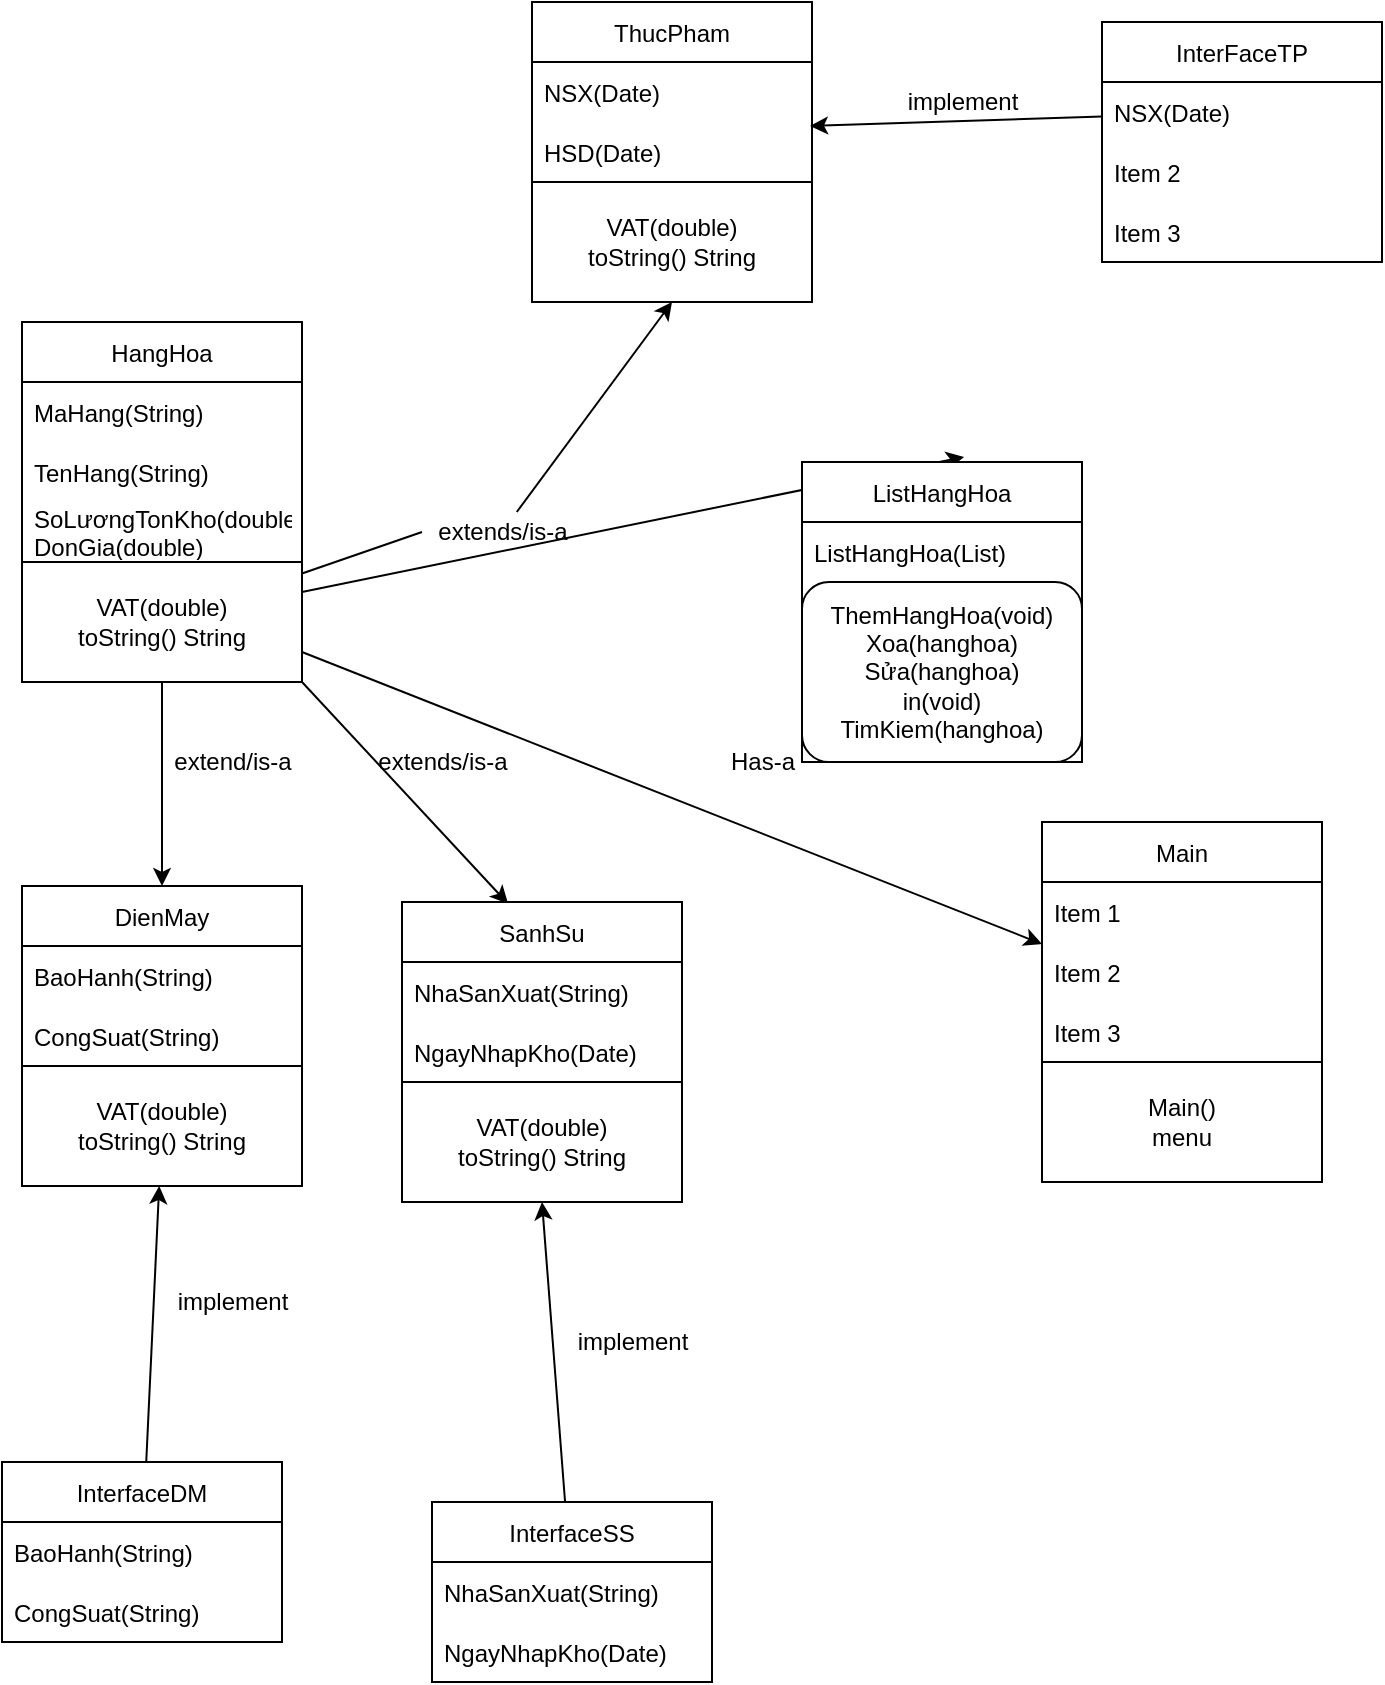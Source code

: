 <mxfile>
    <diagram id="nY8wPSegwq1hr6GuqTOO" name="Page-1">
        <mxGraphModel dx="814" dy="516" grid="1" gridSize="10" guides="1" tooltips="1" connect="1" arrows="1" fold="1" page="1" pageScale="1" pageWidth="850" pageHeight="1100" math="0" shadow="0">
            <root>
                <mxCell id="0"/>
                <mxCell id="1" parent="0"/>
                <mxCell id="29" style="edgeStyle=none;html=1;exitX=1;exitY=1;exitDx=0;exitDy=0;entryX=0.379;entryY=0.006;entryDx=0;entryDy=0;entryPerimeter=0;" parent="1" source="2" target="24" edge="1">
                    <mxGeometry relative="1" as="geometry"/>
                </mxCell>
                <mxCell id="37" style="edgeStyle=none;html=1;exitX=1;exitY=0.75;exitDx=0;exitDy=0;entryX=0.579;entryY=-0.017;entryDx=0;entryDy=0;entryPerimeter=0;" parent="1" source="2" target="31" edge="1">
                    <mxGeometry relative="1" as="geometry"/>
                </mxCell>
                <mxCell id="2" value="HangHoa" style="swimlane;fontStyle=0;childLayout=stackLayout;horizontal=1;startSize=30;horizontalStack=0;resizeParent=1;resizeParentMax=0;resizeLast=0;collapsible=1;marginBottom=0;" parent="1" vertex="1">
                    <mxGeometry x="50" y="190" width="140" height="180" as="geometry"/>
                </mxCell>
                <mxCell id="3" value="MaHang(String)" style="text;strokeColor=none;fillColor=none;align=left;verticalAlign=middle;spacingLeft=4;spacingRight=4;overflow=hidden;points=[[0,0.5],[1,0.5]];portConstraint=eastwest;rotatable=0;" parent="2" vertex="1">
                    <mxGeometry y="30" width="140" height="30" as="geometry"/>
                </mxCell>
                <mxCell id="4" value="TenHang(String)" style="text;strokeColor=none;fillColor=none;align=left;verticalAlign=middle;spacingLeft=4;spacingRight=4;overflow=hidden;points=[[0,0.5],[1,0.5]];portConstraint=eastwest;rotatable=0;" parent="2" vertex="1">
                    <mxGeometry y="60" width="140" height="30" as="geometry"/>
                </mxCell>
                <mxCell id="5" value="SoLươngTonKho(double)&#10;DonGia(double)" style="text;strokeColor=none;fillColor=none;align=left;verticalAlign=middle;spacingLeft=4;spacingRight=4;overflow=hidden;points=[[0,0.5],[1,0.5]];portConstraint=eastwest;rotatable=0;" parent="2" vertex="1">
                    <mxGeometry y="90" width="140" height="30" as="geometry"/>
                </mxCell>
                <mxCell id="6" value="VAT(double)&lt;br&gt;toString() String" style="rounded=0;whiteSpace=wrap;html=1;" parent="2" vertex="1">
                    <mxGeometry y="120" width="140" height="60" as="geometry"/>
                </mxCell>
                <mxCell id="8" value="ThucPham" style="swimlane;fontStyle=0;childLayout=stackLayout;horizontal=1;startSize=30;horizontalStack=0;resizeParent=1;resizeParentMax=0;resizeLast=0;collapsible=1;marginBottom=0;" parent="1" vertex="1">
                    <mxGeometry x="305" y="30" width="140" height="150" as="geometry"/>
                </mxCell>
                <mxCell id="9" value="NSX(Date)" style="text;strokeColor=none;fillColor=none;align=left;verticalAlign=middle;spacingLeft=4;spacingRight=4;overflow=hidden;points=[[0,0.5],[1,0.5]];portConstraint=eastwest;rotatable=0;" parent="8" vertex="1">
                    <mxGeometry y="30" width="140" height="30" as="geometry"/>
                </mxCell>
                <mxCell id="10" value="HSD(Date)" style="text;strokeColor=none;fillColor=none;align=left;verticalAlign=middle;spacingLeft=4;spacingRight=4;overflow=hidden;points=[[0,0.5],[1,0.5]];portConstraint=eastwest;rotatable=0;" parent="8" vertex="1">
                    <mxGeometry y="60" width="140" height="30" as="geometry"/>
                </mxCell>
                <mxCell id="7" value="VAT(double)&lt;br&gt;toString() String" style="rounded=0;whiteSpace=wrap;html=1;" parent="8" vertex="1">
                    <mxGeometry y="90" width="140" height="60" as="geometry"/>
                </mxCell>
                <mxCell id="12" style="edgeStyle=none;html=1;entryX=0.5;entryY=1;entryDx=0;entryDy=0;startArrow=none;" parent="1" source="14" target="8" edge="1">
                    <mxGeometry relative="1" as="geometry">
                        <mxPoint x="300" y="270" as="targetPoint"/>
                        <Array as="points"/>
                    </mxGeometry>
                </mxCell>
                <mxCell id="14" value="extends/is-a" style="text;html=1;align=center;verticalAlign=middle;resizable=0;points=[];autosize=1;strokeColor=none;fillColor=none;" parent="1" vertex="1">
                    <mxGeometry x="250" y="285" width="80" height="20" as="geometry"/>
                </mxCell>
                <mxCell id="15" value="" style="edgeStyle=none;html=1;entryX=0;entryY=0.5;entryDx=0;entryDy=0;endArrow=none;" parent="1" source="6" target="14" edge="1">
                    <mxGeometry relative="1" as="geometry">
                        <mxPoint x="400" y="265" as="targetPoint"/>
                        <mxPoint x="190" y="321.25" as="sourcePoint"/>
                    </mxGeometry>
                </mxCell>
                <mxCell id="16" value="DienMay" style="swimlane;fontStyle=0;childLayout=stackLayout;horizontal=1;startSize=30;horizontalStack=0;resizeParent=1;resizeParentMax=0;resizeLast=0;collapsible=1;marginBottom=0;" parent="1" vertex="1">
                    <mxGeometry x="50" y="472" width="140" height="150" as="geometry"/>
                </mxCell>
                <mxCell id="17" value="BaoHanh(String)" style="text;strokeColor=none;fillColor=none;align=left;verticalAlign=middle;spacingLeft=4;spacingRight=4;overflow=hidden;points=[[0,0.5],[1,0.5]];portConstraint=eastwest;rotatable=0;" parent="16" vertex="1">
                    <mxGeometry y="30" width="140" height="30" as="geometry"/>
                </mxCell>
                <mxCell id="18" value="CongSuat(String)" style="text;strokeColor=none;fillColor=none;align=left;verticalAlign=middle;spacingLeft=4;spacingRight=4;overflow=hidden;points=[[0,0.5],[1,0.5]];portConstraint=eastwest;rotatable=0;" parent="16" vertex="1">
                    <mxGeometry y="60" width="140" height="30" as="geometry"/>
                </mxCell>
                <mxCell id="23" value="VAT(double)&lt;br&gt;toString() String" style="rounded=0;whiteSpace=wrap;html=1;" parent="16" vertex="1">
                    <mxGeometry y="90" width="140" height="60" as="geometry"/>
                </mxCell>
                <mxCell id="20" style="edgeStyle=none;html=1;entryX=0.5;entryY=0;entryDx=0;entryDy=0;" parent="1" source="6" target="16" edge="1">
                    <mxGeometry relative="1" as="geometry"/>
                </mxCell>
                <mxCell id="22" value="extend/is-a" style="text;html=1;align=center;verticalAlign=middle;resizable=0;points=[];autosize=1;strokeColor=none;fillColor=none;" parent="1" vertex="1">
                    <mxGeometry x="120" y="400" width="70" height="20" as="geometry"/>
                </mxCell>
                <mxCell id="24" value="SanhSu" style="swimlane;fontStyle=0;childLayout=stackLayout;horizontal=1;startSize=30;horizontalStack=0;resizeParent=1;resizeParentMax=0;resizeLast=0;collapsible=1;marginBottom=0;" parent="1" vertex="1">
                    <mxGeometry x="240" y="480" width="140" height="150" as="geometry"/>
                </mxCell>
                <mxCell id="25" value="NhaSanXuat(String)" style="text;strokeColor=none;fillColor=none;align=left;verticalAlign=middle;spacingLeft=4;spacingRight=4;overflow=hidden;points=[[0,0.5],[1,0.5]];portConstraint=eastwest;rotatable=0;" parent="24" vertex="1">
                    <mxGeometry y="30" width="140" height="30" as="geometry"/>
                </mxCell>
                <mxCell id="26" value="NgayNhapKho(Date)" style="text;strokeColor=none;fillColor=none;align=left;verticalAlign=middle;spacingLeft=4;spacingRight=4;overflow=hidden;points=[[0,0.5],[1,0.5]];portConstraint=eastwest;rotatable=0;" parent="24" vertex="1">
                    <mxGeometry y="60" width="140" height="30" as="geometry"/>
                </mxCell>
                <mxCell id="28" value="VAT(double)&lt;br&gt;toString() String" style="rounded=0;whiteSpace=wrap;html=1;" parent="24" vertex="1">
                    <mxGeometry y="90" width="140" height="60" as="geometry"/>
                </mxCell>
                <mxCell id="30" value="extends/is-a" style="text;html=1;align=center;verticalAlign=middle;resizable=0;points=[];autosize=1;strokeColor=none;fillColor=none;" parent="1" vertex="1">
                    <mxGeometry x="220" y="400" width="80" height="20" as="geometry"/>
                </mxCell>
                <mxCell id="31" value="ListHangHoa" style="swimlane;fontStyle=0;childLayout=stackLayout;horizontal=1;startSize=30;horizontalStack=0;resizeParent=1;resizeParentMax=0;resizeLast=0;collapsible=1;marginBottom=0;" parent="1" vertex="1">
                    <mxGeometry x="440" y="260" width="140" height="150" as="geometry"/>
                </mxCell>
                <mxCell id="32" value="ListHangHoa(List)" style="text;strokeColor=none;fillColor=none;align=left;verticalAlign=middle;spacingLeft=4;spacingRight=4;overflow=hidden;points=[[0,0.5],[1,0.5]];portConstraint=eastwest;rotatable=0;" parent="31" vertex="1">
                    <mxGeometry y="30" width="140" height="30" as="geometry"/>
                </mxCell>
                <mxCell id="36" value="ThemHangHoa(void)&lt;br&gt;Xoa(hanghoa)&lt;br&gt;Sửa(hanghoa)&lt;br&gt;in(void)&lt;br&gt;TimKiem(hanghoa)" style="rounded=1;whiteSpace=wrap;html=1;" parent="31" vertex="1">
                    <mxGeometry y="60" width="140" height="90" as="geometry"/>
                </mxCell>
                <mxCell id="38" value="Has-a" style="text;html=1;align=center;verticalAlign=middle;resizable=0;points=[];autosize=1;strokeColor=none;fillColor=none;" parent="1" vertex="1">
                    <mxGeometry x="395" y="400" width="50" height="20" as="geometry"/>
                </mxCell>
                <mxCell id="39" value="Main" style="swimlane;fontStyle=0;childLayout=stackLayout;horizontal=1;startSize=30;horizontalStack=0;resizeParent=1;resizeParentMax=0;resizeLast=0;collapsible=1;marginBottom=0;" parent="1" vertex="1">
                    <mxGeometry x="560" y="440" width="140" height="180" as="geometry"/>
                </mxCell>
                <mxCell id="40" value="Item 1" style="text;strokeColor=none;fillColor=none;align=left;verticalAlign=middle;spacingLeft=4;spacingRight=4;overflow=hidden;points=[[0,0.5],[1,0.5]];portConstraint=eastwest;rotatable=0;" parent="39" vertex="1">
                    <mxGeometry y="30" width="140" height="30" as="geometry"/>
                </mxCell>
                <mxCell id="41" value="Item 2" style="text;strokeColor=none;fillColor=none;align=left;verticalAlign=middle;spacingLeft=4;spacingRight=4;overflow=hidden;points=[[0,0.5],[1,0.5]];portConstraint=eastwest;rotatable=0;" parent="39" vertex="1">
                    <mxGeometry y="60" width="140" height="30" as="geometry"/>
                </mxCell>
                <mxCell id="42" value="Item 3" style="text;strokeColor=none;fillColor=none;align=left;verticalAlign=middle;spacingLeft=4;spacingRight=4;overflow=hidden;points=[[0,0.5],[1,0.5]];portConstraint=eastwest;rotatable=0;" parent="39" vertex="1">
                    <mxGeometry y="90" width="140" height="30" as="geometry"/>
                </mxCell>
                <mxCell id="43" value="Main()&lt;br&gt;menu" style="rounded=0;whiteSpace=wrap;html=1;" parent="39" vertex="1">
                    <mxGeometry y="120" width="140" height="60" as="geometry"/>
                </mxCell>
                <mxCell id="44" style="edgeStyle=none;html=1;exitX=1;exitY=0.75;exitDx=0;exitDy=0;entryX=0;entryY=0.033;entryDx=0;entryDy=0;entryPerimeter=0;" parent="1" source="6" target="41" edge="1">
                    <mxGeometry relative="1" as="geometry"/>
                </mxCell>
                <mxCell id="ycd-FIAWrBjl24h-nONA-44" value="InterFaceTP" style="swimlane;fontStyle=0;childLayout=stackLayout;horizontal=1;startSize=30;horizontalStack=0;resizeParent=1;resizeParentMax=0;resizeLast=0;collapsible=1;marginBottom=0;" vertex="1" parent="1">
                    <mxGeometry x="590" y="40" width="140" height="120" as="geometry"/>
                </mxCell>
                <mxCell id="ycd-FIAWrBjl24h-nONA-45" value="NSX(Date)" style="text;strokeColor=none;fillColor=none;align=left;verticalAlign=middle;spacingLeft=4;spacingRight=4;overflow=hidden;points=[[0,0.5],[1,0.5]];portConstraint=eastwest;rotatable=0;" vertex="1" parent="ycd-FIAWrBjl24h-nONA-44">
                    <mxGeometry y="30" width="140" height="30" as="geometry"/>
                </mxCell>
                <mxCell id="ycd-FIAWrBjl24h-nONA-46" value="Item 2" style="text;strokeColor=none;fillColor=none;align=left;verticalAlign=middle;spacingLeft=4;spacingRight=4;overflow=hidden;points=[[0,0.5],[1,0.5]];portConstraint=eastwest;rotatable=0;" vertex="1" parent="ycd-FIAWrBjl24h-nONA-44">
                    <mxGeometry y="60" width="140" height="30" as="geometry"/>
                </mxCell>
                <mxCell id="ycd-FIAWrBjl24h-nONA-47" value="Item 3" style="text;strokeColor=none;fillColor=none;align=left;verticalAlign=middle;spacingLeft=4;spacingRight=4;overflow=hidden;points=[[0,0.5],[1,0.5]];portConstraint=eastwest;rotatable=0;" vertex="1" parent="ycd-FIAWrBjl24h-nONA-44">
                    <mxGeometry y="90" width="140" height="30" as="geometry"/>
                </mxCell>
                <mxCell id="ycd-FIAWrBjl24h-nONA-48" style="edgeStyle=none;html=1;entryX=0.993;entryY=0.067;entryDx=0;entryDy=0;entryPerimeter=0;" edge="1" parent="1" source="ycd-FIAWrBjl24h-nONA-45" target="10">
                    <mxGeometry relative="1" as="geometry"/>
                </mxCell>
                <mxCell id="ycd-FIAWrBjl24h-nONA-49" value="implement" style="text;html=1;align=center;verticalAlign=middle;resizable=0;points=[];autosize=1;strokeColor=none;fillColor=none;" vertex="1" parent="1">
                    <mxGeometry x="485" y="70" width="70" height="20" as="geometry"/>
                </mxCell>
                <mxCell id="ycd-FIAWrBjl24h-nONA-54" style="edgeStyle=none;html=1;" edge="1" parent="1" source="ycd-FIAWrBjl24h-nONA-50" target="23">
                    <mxGeometry relative="1" as="geometry"/>
                </mxCell>
                <mxCell id="ycd-FIAWrBjl24h-nONA-50" value="InterfaceDM" style="swimlane;fontStyle=0;childLayout=stackLayout;horizontal=1;startSize=30;horizontalStack=0;resizeParent=1;resizeParentMax=0;resizeLast=0;collapsible=1;marginBottom=0;" vertex="1" parent="1">
                    <mxGeometry x="40" y="760" width="140" height="90" as="geometry"/>
                </mxCell>
                <mxCell id="ycd-FIAWrBjl24h-nONA-51" value="BaoHanh(String)" style="text;strokeColor=none;fillColor=none;align=left;verticalAlign=middle;spacingLeft=4;spacingRight=4;overflow=hidden;points=[[0,0.5],[1,0.5]];portConstraint=eastwest;rotatable=0;" vertex="1" parent="ycd-FIAWrBjl24h-nONA-50">
                    <mxGeometry y="30" width="140" height="30" as="geometry"/>
                </mxCell>
                <mxCell id="ycd-FIAWrBjl24h-nONA-52" value="CongSuat(String)" style="text;strokeColor=none;fillColor=none;align=left;verticalAlign=middle;spacingLeft=4;spacingRight=4;overflow=hidden;points=[[0,0.5],[1,0.5]];portConstraint=eastwest;rotatable=0;" vertex="1" parent="ycd-FIAWrBjl24h-nONA-50">
                    <mxGeometry y="60" width="140" height="30" as="geometry"/>
                </mxCell>
                <mxCell id="ycd-FIAWrBjl24h-nONA-55" value="implement" style="text;html=1;align=center;verticalAlign=middle;resizable=0;points=[];autosize=1;strokeColor=none;fillColor=none;" vertex="1" parent="1">
                    <mxGeometry x="120" y="670" width="70" height="20" as="geometry"/>
                </mxCell>
                <mxCell id="ycd-FIAWrBjl24h-nONA-60" style="edgeStyle=none;html=1;entryX=0.5;entryY=1;entryDx=0;entryDy=0;" edge="1" parent="1" source="ycd-FIAWrBjl24h-nONA-56" target="24">
                    <mxGeometry relative="1" as="geometry"/>
                </mxCell>
                <mxCell id="ycd-FIAWrBjl24h-nONA-56" value="InterfaceSS" style="swimlane;fontStyle=0;childLayout=stackLayout;horizontal=1;startSize=30;horizontalStack=0;resizeParent=1;resizeParentMax=0;resizeLast=0;collapsible=1;marginBottom=0;" vertex="1" parent="1">
                    <mxGeometry x="255" y="780" width="140" height="90" as="geometry"/>
                </mxCell>
                <mxCell id="ycd-FIAWrBjl24h-nONA-57" value="NhaSanXuat(String)" style="text;strokeColor=none;fillColor=none;align=left;verticalAlign=middle;spacingLeft=4;spacingRight=4;overflow=hidden;points=[[0,0.5],[1,0.5]];portConstraint=eastwest;rotatable=0;" vertex="1" parent="ycd-FIAWrBjl24h-nONA-56">
                    <mxGeometry y="30" width="140" height="30" as="geometry"/>
                </mxCell>
                <mxCell id="ycd-FIAWrBjl24h-nONA-58" value="NgayNhapKho(Date)" style="text;strokeColor=none;fillColor=none;align=left;verticalAlign=middle;spacingLeft=4;spacingRight=4;overflow=hidden;points=[[0,0.5],[1,0.5]];portConstraint=eastwest;rotatable=0;" vertex="1" parent="ycd-FIAWrBjl24h-nONA-56">
                    <mxGeometry y="60" width="140" height="30" as="geometry"/>
                </mxCell>
                <mxCell id="ycd-FIAWrBjl24h-nONA-61" value="implement" style="text;html=1;align=center;verticalAlign=middle;resizable=0;points=[];autosize=1;strokeColor=none;fillColor=none;" vertex="1" parent="1">
                    <mxGeometry x="320" y="690" width="70" height="20" as="geometry"/>
                </mxCell>
            </root>
        </mxGraphModel>
    </diagram>
    <diagram id="Vk18tV85nC5sWlrBNBjJ" name="Page-2">
        <mxGraphModel dx="814" dy="516" grid="1" gridSize="10" guides="1" tooltips="1" connect="1" arrows="1" fold="1" page="1" pageScale="1" pageWidth="850" pageHeight="1100" math="0" shadow="0">
            <root>
                <mxCell id="iphJew9T9pNS5-wxMyi_-0"/>
                <mxCell id="iphJew9T9pNS5-wxMyi_-1" parent="iphJew9T9pNS5-wxMyi_-0"/>
                <mxCell id="iphJew9T9pNS5-wxMyi_-2" value="Them" style="whiteSpace=wrap;html=1;rounded=1;arcSize=50;align=center;verticalAlign=middle;strokeWidth=1;autosize=1;spacing=4;treeFolding=1;treeMoving=1;newEdgeStyle={&quot;edgeStyle&quot;:&quot;entityRelationEdgeStyle&quot;,&quot;startArrow&quot;:&quot;none&quot;,&quot;endArrow&quot;:&quot;none&quot;,&quot;segment&quot;:10,&quot;curved&quot;:1};" vertex="1" parent="iphJew9T9pNS5-wxMyi_-1">
                    <mxGeometry x="370" y="150" width="70" height="30" as="geometry"/>
                </mxCell>
                <mxCell id="iphJew9T9pNS5-wxMyi_-3" value="" style="edgeStyle=entityRelationEdgeStyle;startArrow=none;endArrow=none;segment=10;curved=1;" edge="1" target="iphJew9T9pNS5-wxMyi_-2" parent="iphJew9T9pNS5-wxMyi_-1">
                    <mxGeometry relative="1" as="geometry">
                        <mxPoint x="320" y="290" as="sourcePoint"/>
                    </mxGeometry>
                </mxCell>
                <mxCell id="iphJew9T9pNS5-wxMyi_-4" value="Menu" style="ellipse;whiteSpace=wrap;html=1;" vertex="1" parent="iphJew9T9pNS5-wxMyi_-1">
                    <mxGeometry x="200" y="260" width="120" height="80" as="geometry"/>
                </mxCell>
                <mxCell id="iphJew9T9pNS5-wxMyi_-5" value="Xoa" style="whiteSpace=wrap;html=1;rounded=1;arcSize=50;align=center;verticalAlign=middle;strokeWidth=1;autosize=1;spacing=4;treeFolding=1;treeMoving=1;newEdgeStyle={&quot;edgeStyle&quot;:&quot;entityRelationEdgeStyle&quot;,&quot;startArrow&quot;:&quot;none&quot;,&quot;endArrow&quot;:&quot;none&quot;,&quot;segment&quot;:10,&quot;curved&quot;:1};" vertex="1" parent="iphJew9T9pNS5-wxMyi_-1">
                    <mxGeometry x="395" y="218" width="60" height="30" as="geometry"/>
                </mxCell>
                <mxCell id="iphJew9T9pNS5-wxMyi_-6" value="" style="edgeStyle=entityRelationEdgeStyle;startArrow=none;endArrow=none;segment=10;curved=1;" edge="1" target="iphJew9T9pNS5-wxMyi_-5" parent="iphJew9T9pNS5-wxMyi_-1">
                    <mxGeometry relative="1" as="geometry">
                        <mxPoint x="313" y="320" as="sourcePoint"/>
                    </mxGeometry>
                </mxCell>
                <mxCell id="iphJew9T9pNS5-wxMyi_-7" value="Sua" style="whiteSpace=wrap;html=1;rounded=1;arcSize=50;align=center;verticalAlign=middle;strokeWidth=1;autosize=1;spacing=4;treeFolding=1;treeMoving=1;newEdgeStyle={&quot;edgeStyle&quot;:&quot;entityRelationEdgeStyle&quot;,&quot;startArrow&quot;:&quot;none&quot;,&quot;endArrow&quot;:&quot;none&quot;,&quot;segment&quot;:10,&quot;curved&quot;:1};" vertex="1" parent="iphJew9T9pNS5-wxMyi_-1">
                    <mxGeometry x="418.96" y="264.48" width="60" height="30" as="geometry"/>
                </mxCell>
                <mxCell id="iphJew9T9pNS5-wxMyi_-8" value="" style="edgeStyle=entityRelationEdgeStyle;startArrow=none;endArrow=none;segment=10;curved=1;exitX=1;exitY=1;exitDx=0;exitDy=0;" edge="1" target="iphJew9T9pNS5-wxMyi_-7" parent="iphJew9T9pNS5-wxMyi_-1" source="iphJew9T9pNS5-wxMyi_-4">
                    <mxGeometry relative="1" as="geometry">
                        <mxPoint x="330" y="340" as="sourcePoint"/>
                    </mxGeometry>
                </mxCell>
                <mxCell id="iphJew9T9pNS5-wxMyi_-9" value="Tim kiem" style="whiteSpace=wrap;html=1;rounded=1;arcSize=50;align=center;verticalAlign=middle;strokeWidth=1;autosize=1;spacing=4;treeFolding=1;treeMoving=1;newEdgeStyle={&quot;edgeStyle&quot;:&quot;entityRelationEdgeStyle&quot;,&quot;startArrow&quot;:&quot;none&quot;,&quot;endArrow&quot;:&quot;none&quot;,&quot;segment&quot;:10,&quot;curved&quot;:1};" vertex="1" parent="iphJew9T9pNS5-wxMyi_-1">
                    <mxGeometry x="400" y="318" width="90" height="30" as="geometry"/>
                </mxCell>
                <mxCell id="iphJew9T9pNS5-wxMyi_-10" value="" style="edgeStyle=entityRelationEdgeStyle;startArrow=none;endArrow=none;segment=10;curved=1;exitX=0.5;exitY=1;exitDx=0;exitDy=0;" edge="1" target="iphJew9T9pNS5-wxMyi_-9" parent="iphJew9T9pNS5-wxMyi_-1" source="iphJew9T9pNS5-wxMyi_-4">
                    <mxGeometry relative="1" as="geometry">
                        <mxPoint x="369" y="360" as="sourcePoint"/>
                    </mxGeometry>
                </mxCell>
                <mxCell id="iphJew9T9pNS5-wxMyi_-11" value="In ra man hinh" style="whiteSpace=wrap;html=1;rounded=1;arcSize=50;align=center;verticalAlign=middle;strokeWidth=1;autosize=1;spacing=4;treeFolding=1;treeMoving=1;newEdgeStyle={&quot;edgeStyle&quot;:&quot;entityRelationEdgeStyle&quot;,&quot;startArrow&quot;:&quot;none&quot;,&quot;endArrow&quot;:&quot;none&quot;,&quot;segment&quot;:10,&quot;curved&quot;:1};" vertex="1" parent="iphJew9T9pNS5-wxMyi_-1">
                    <mxGeometry x="180" y="140" width="134" height="30" as="geometry"/>
                </mxCell>
                <mxCell id="iphJew9T9pNS5-wxMyi_-12" value="" style="edgeStyle=entityRelationEdgeStyle;startArrow=none;endArrow=none;segment=10;curved=1;exitX=0.375;exitY=-0.037;exitDx=0;exitDy=0;exitPerimeter=0;entryX=0.347;entryY=1.192;entryDx=0;entryDy=0;entryPerimeter=0;" edge="1" target="iphJew9T9pNS5-wxMyi_-11" parent="iphJew9T9pNS5-wxMyi_-1" source="iphJew9T9pNS5-wxMyi_-4">
                    <mxGeometry relative="1" as="geometry">
                        <mxPoint x="200" y="190" as="sourcePoint"/>
                    </mxGeometry>
                </mxCell>
            </root>
        </mxGraphModel>
    </diagram>
    <diagram id="9ETNhWnMWuDnKJlDauMW" name="Page-3">
        <mxGraphModel dx="814" dy="516" grid="1" gridSize="10" guides="1" tooltips="1" connect="1" arrows="1" fold="1" page="1" pageScale="1" pageWidth="850" pageHeight="1100" math="0" shadow="0">
            <root>
                <mxCell id="GCDfRiW0JjWSohsjFFgM-0"/>
                <mxCell id="GCDfRiW0JjWSohsjFFgM-1" parent="GCDfRiW0JjWSohsjFFgM-0"/>
                <mxCell id="GCDfRiW0JjWSohsjFFgM-2" value="Màn hình chính" style="rounded=0;whiteSpace=wrap;html=1;" vertex="1" parent="GCDfRiW0JjWSohsjFFgM-1">
                    <mxGeometry x="360" y="240" width="120" height="60" as="geometry"/>
                </mxCell>
                <mxCell id="GCDfRiW0JjWSohsjFFgM-3" value="Màn hình trang nhập" style="whiteSpace=wrap;html=1;shape=partialRectangle;top=0;left=0;bottom=1;right=0;points=[[0,1],[1,1]];fillColor=none;align=center;verticalAlign=bottom;routingCenterY=0.5;snapToPoint=1;recursiveResize=0;autosize=1;treeFolding=1;treeMoving=1;newEdgeStyle={&quot;edgeStyle&quot;:&quot;entityRelationEdgeStyle&quot;,&quot;startArrow&quot;:&quot;none&quot;,&quot;endArrow&quot;:&quot;none&quot;,&quot;segment&quot;:10,&quot;curved&quot;:1};" vertex="1" parent="GCDfRiW0JjWSohsjFFgM-1">
                    <mxGeometry x="570" y="160" width="160" height="20" as="geometry"/>
                </mxCell>
                <mxCell id="GCDfRiW0JjWSohsjFFgM-4" value="" style="edgeStyle=entityRelationEdgeStyle;startArrow=none;endArrow=none;segment=10;curved=1;" edge="1" target="GCDfRiW0JjWSohsjFFgM-3" parent="GCDfRiW0JjWSohsjFFgM-1">
                    <mxGeometry relative="1" as="geometry">
                        <mxPoint x="480" y="280" as="sourcePoint"/>
                    </mxGeometry>
                </mxCell>
                <mxCell id="GCDfRiW0JjWSohsjFFgM-5" value="Màn hình thêm vào sản phẩm" style="whiteSpace=wrap;html=1;shape=partialRectangle;top=0;left=0;bottom=1;right=0;points=[[0,1],[1,1]];fillColor=none;align=center;verticalAlign=bottom;routingCenterY=0.5;snapToPoint=1;recursiveResize=0;autosize=1;treeFolding=1;treeMoving=1;newEdgeStyle={&quot;edgeStyle&quot;:&quot;entityRelationEdgeStyle&quot;,&quot;startArrow&quot;:&quot;none&quot;,&quot;endArrow&quot;:&quot;none&quot;,&quot;segment&quot;:10,&quot;curved&quot;:1};" vertex="1" parent="GCDfRiW0JjWSohsjFFgM-1">
                    <mxGeometry x="555" y="210" width="205" height="20" as="geometry"/>
                </mxCell>
                <mxCell id="GCDfRiW0JjWSohsjFFgM-6" value="" style="edgeStyle=entityRelationEdgeStyle;startArrow=none;endArrow=none;segment=10;curved=1;exitX=1;exitY=0.75;exitDx=0;exitDy=0;" edge="1" target="GCDfRiW0JjWSohsjFFgM-5" parent="GCDfRiW0JjWSohsjFFgM-1" source="GCDfRiW0JjWSohsjFFgM-2">
                    <mxGeometry relative="1" as="geometry">
                        <mxPoint x="570" y="250" as="sourcePoint"/>
                    </mxGeometry>
                </mxCell>
                <mxCell id="GCDfRiW0JjWSohsjFFgM-7" value="Màn hình hiển thi hàng hóa cần xóa" style="whiteSpace=wrap;html=1;shape=partialRectangle;top=0;left=0;bottom=1;right=0;points=[[0,1],[1,1]];fillColor=none;align=center;verticalAlign=bottom;routingCenterY=0.5;snapToPoint=1;recursiveResize=0;autosize=1;treeFolding=1;treeMoving=1;newEdgeStyle={&quot;edgeStyle&quot;:&quot;entityRelationEdgeStyle&quot;,&quot;startArrow&quot;:&quot;none&quot;,&quot;endArrow&quot;:&quot;none&quot;,&quot;segment&quot;:10,&quot;curved&quot;:1};" vertex="1" parent="GCDfRiW0JjWSohsjFFgM-1">
                    <mxGeometry x="550" y="260" width="230" height="20" as="geometry"/>
                </mxCell>
                <mxCell id="GCDfRiW0JjWSohsjFFgM-8" value="" style="edgeStyle=entityRelationEdgeStyle;startArrow=none;endArrow=none;segment=10;curved=1;exitX=0.992;exitY=0.9;exitDx=0;exitDy=0;exitPerimeter=0;" edge="1" target="GCDfRiW0JjWSohsjFFgM-7" parent="GCDfRiW0JjWSohsjFFgM-1" source="GCDfRiW0JjWSohsjFFgM-2">
                    <mxGeometry relative="1" as="geometry">
                        <mxPoint x="580" y="300" as="sourcePoint"/>
                    </mxGeometry>
                </mxCell>
                <mxCell id="GCDfRiW0JjWSohsjFFgM-9" value="Màn hình&amp;nbsp; sản&amp;nbsp; phẩm cần sửa thông tin" style="whiteSpace=wrap;html=1;shape=partialRectangle;top=0;left=0;bottom=1;right=0;points=[[0,1],[1,1]];fillColor=none;align=center;verticalAlign=bottom;routingCenterY=0.5;snapToPoint=1;recursiveResize=0;autosize=1;treeFolding=1;treeMoving=1;newEdgeStyle={&quot;edgeStyle&quot;:&quot;entityRelationEdgeStyle&quot;,&quot;startArrow&quot;:&quot;none&quot;,&quot;endArrow&quot;:&quot;none&quot;,&quot;segment&quot;:10,&quot;curved&quot;:1};" vertex="1" parent="GCDfRiW0JjWSohsjFFgM-1">
                    <mxGeometry x="10" y="160" width="300" height="20" as="geometry"/>
                </mxCell>
                <mxCell id="GCDfRiW0JjWSohsjFFgM-10" value="" style="edgeStyle=entityRelationEdgeStyle;startArrow=none;endArrow=none;segment=10;curved=1;exitX=0.017;exitY=0.117;exitDx=0;exitDy=0;exitPerimeter=0;entryX=0.953;entryY=0.95;entryDx=0;entryDy=0;entryPerimeter=0;" edge="1" target="GCDfRiW0JjWSohsjFFgM-9" parent="GCDfRiW0JjWSohsjFFgM-1" source="GCDfRiW0JjWSohsjFFgM-2">
                    <mxGeometry relative="1" as="geometry">
                        <mxPoint x="130" y="240" as="sourcePoint"/>
                    </mxGeometry>
                </mxCell>
                <mxCell id="GCDfRiW0JjWSohsjFFgM-11" value="Màn hình in ra danh sách hàng hóa" style="whiteSpace=wrap;html=1;shape=partialRectangle;top=0;left=0;bottom=1;right=0;points=[[0,1],[1,1]];fillColor=none;align=center;verticalAlign=bottom;routingCenterY=0.5;snapToPoint=1;recursiveResize=0;autosize=1;treeFolding=1;treeMoving=1;newEdgeStyle={&quot;edgeStyle&quot;:&quot;entityRelationEdgeStyle&quot;,&quot;startArrow&quot;:&quot;none&quot;,&quot;endArrow&quot;:&quot;none&quot;,&quot;segment&quot;:10,&quot;curved&quot;:1};" vertex="1" parent="GCDfRiW0JjWSohsjFFgM-1">
                    <mxGeometry x="30" y="220" width="220" height="20" as="geometry"/>
                </mxCell>
                <mxCell id="GCDfRiW0JjWSohsjFFgM-12" value="" style="edgeStyle=entityRelationEdgeStyle;startArrow=none;endArrow=none;segment=10;curved=1;exitX=0;exitY=0.5;exitDx=0;exitDy=0;" edge="1" target="GCDfRiW0JjWSohsjFFgM-11" parent="GCDfRiW0JjWSohsjFFgM-1" source="GCDfRiW0JjWSohsjFFgM-2">
                    <mxGeometry relative="1" as="geometry">
                        <mxPoint x="80" y="220" as="sourcePoint"/>
                    </mxGeometry>
                </mxCell>
            </root>
        </mxGraphModel>
    </diagram>
</mxfile>